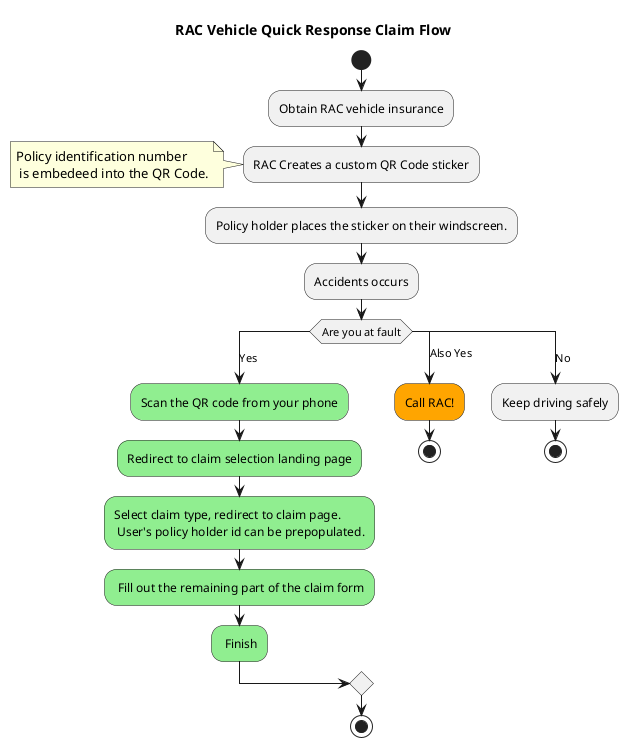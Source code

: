 @startuml
' !theme materia

title RAC Vehicle Quick Response Claim Flow

' :Navigate to [[https://agreeable-hill-03062d410.2.azurestaticapps.net/]];

start

:Obtain RAC vehicle insurance;

:RAC Creates a custom QR Code sticker;
note left: Policy identification number \n is embedeed into the QR Code.

:Policy holder places the sticker on their windscreen.;

:Accidents occurs;

switch (Are you at fault)
    case(Yes)
        #lightgreen :Scan the QR code from your phone;

        #lightgreen :Redirect to claim selection landing page;

        #lightgreen :Select claim type, redirect to claim page. \n User's policy holder id can be prepopulated.;

        #lightgreen: Fill out the remaining part of the claim form;

        #lightgreen: Finish;
    case (Also Yes)
        #orange :Call RAC!;
        stop
    case(No)
        :Keep driving safely;
        stop;
endswitch





stop

@enduml